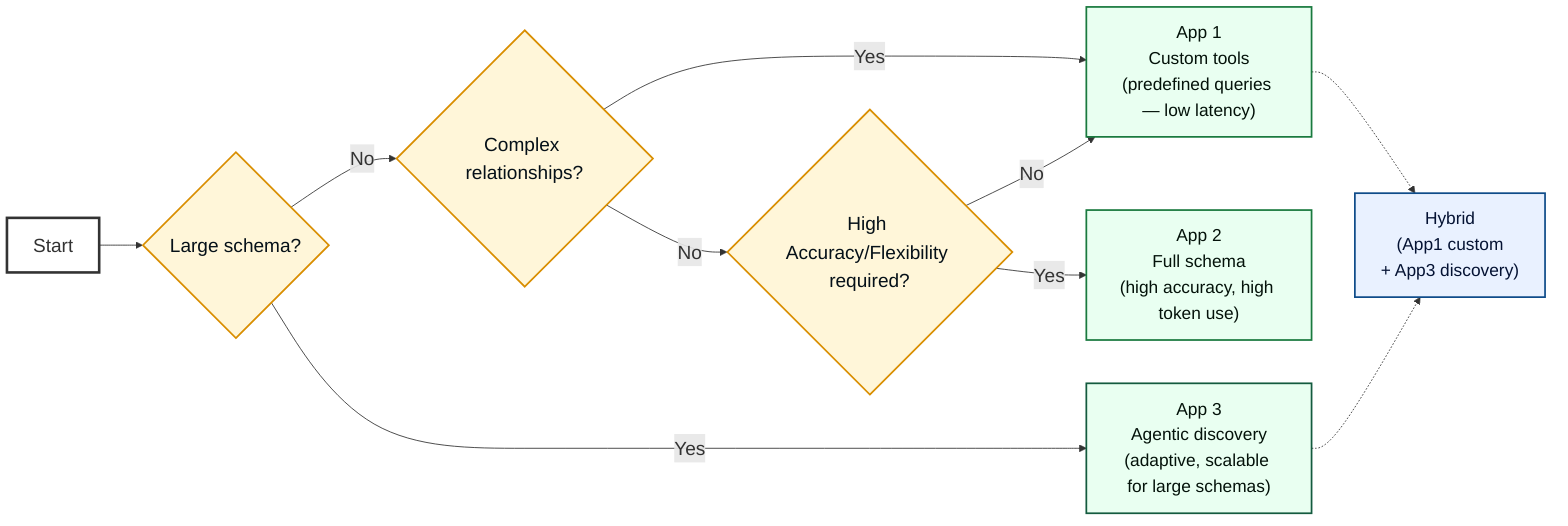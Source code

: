 %%{init: {"themeVariables": {"fontSize": "22px", "fontFamily":"Arial"}}}%%
flowchart LR
  %% Nodes (use <br/> for line breaks)
  Start["Start"]
  LS{Large schema?}
  CR{Complex relationships?}
  LL{High Accuracy/Flexibility required?}

  App1["App 1<br/>Custom tools<br/>(predefined queries — low latency)"]
  App2["App 2<br/>Full schema<br/>(high accuracy, high token use)"]
  App3["App 3<br/>Agentic discovery<br/>(adaptive, scalable for large schemas)"]
  Hybrid["Hybrid<br/>(App1 custom<br/>+ App3 discovery)"]

  %% Flow (logic)
  Start --> LS
  LS -->|Yes| App3       
  LS -->|No| CR

  CR -->|Yes| App1       
  CR -->|No| LL

  LL -->|No| App1       
  LL -->|Yes| App2         

  %% Hybrid suggestion (dotted links): only App1 + App3
  App1 -.-> Hybrid
  App3 -.-> Hybrid

  %% Styling for readability & contrast
  classDef decision fill:#FFF6D9,stroke:#D98E00,stroke-width:2px,color:#051018;
  classDef approach fill:#E9FFF1,stroke:#1A7A3F,stroke-width:2px,color:#04120A;
  classDef hybrid fill:#E9F1FF,stroke:#0F4C8A,stroke-width:2px,color:#041233;

  class LS,CR,LL decision;
  class App1,App2,App3 approach;
  class Hybrid hybrid;

  %% Node-level style tweaks (supported by Mermaid)
  style Start fill:#FFFFFF,stroke:#333333,stroke-width:3px,font-size:22px
  style App1  fill:#E9FFF1,stroke:#1A7A3F,stroke-width:2px,font-size:20px
  style App2  fill:#E9FFF1,stroke:#1A7A3F,stroke-width:2px,font-size:20px
  style App3  fill:#E9FFF1,stroke:#145B3F,stroke-width:2px,font-size:20px
  style Hybrid fill:#E9F1FF,stroke:#0F4C8A,stroke-width:2px,font-size:20px